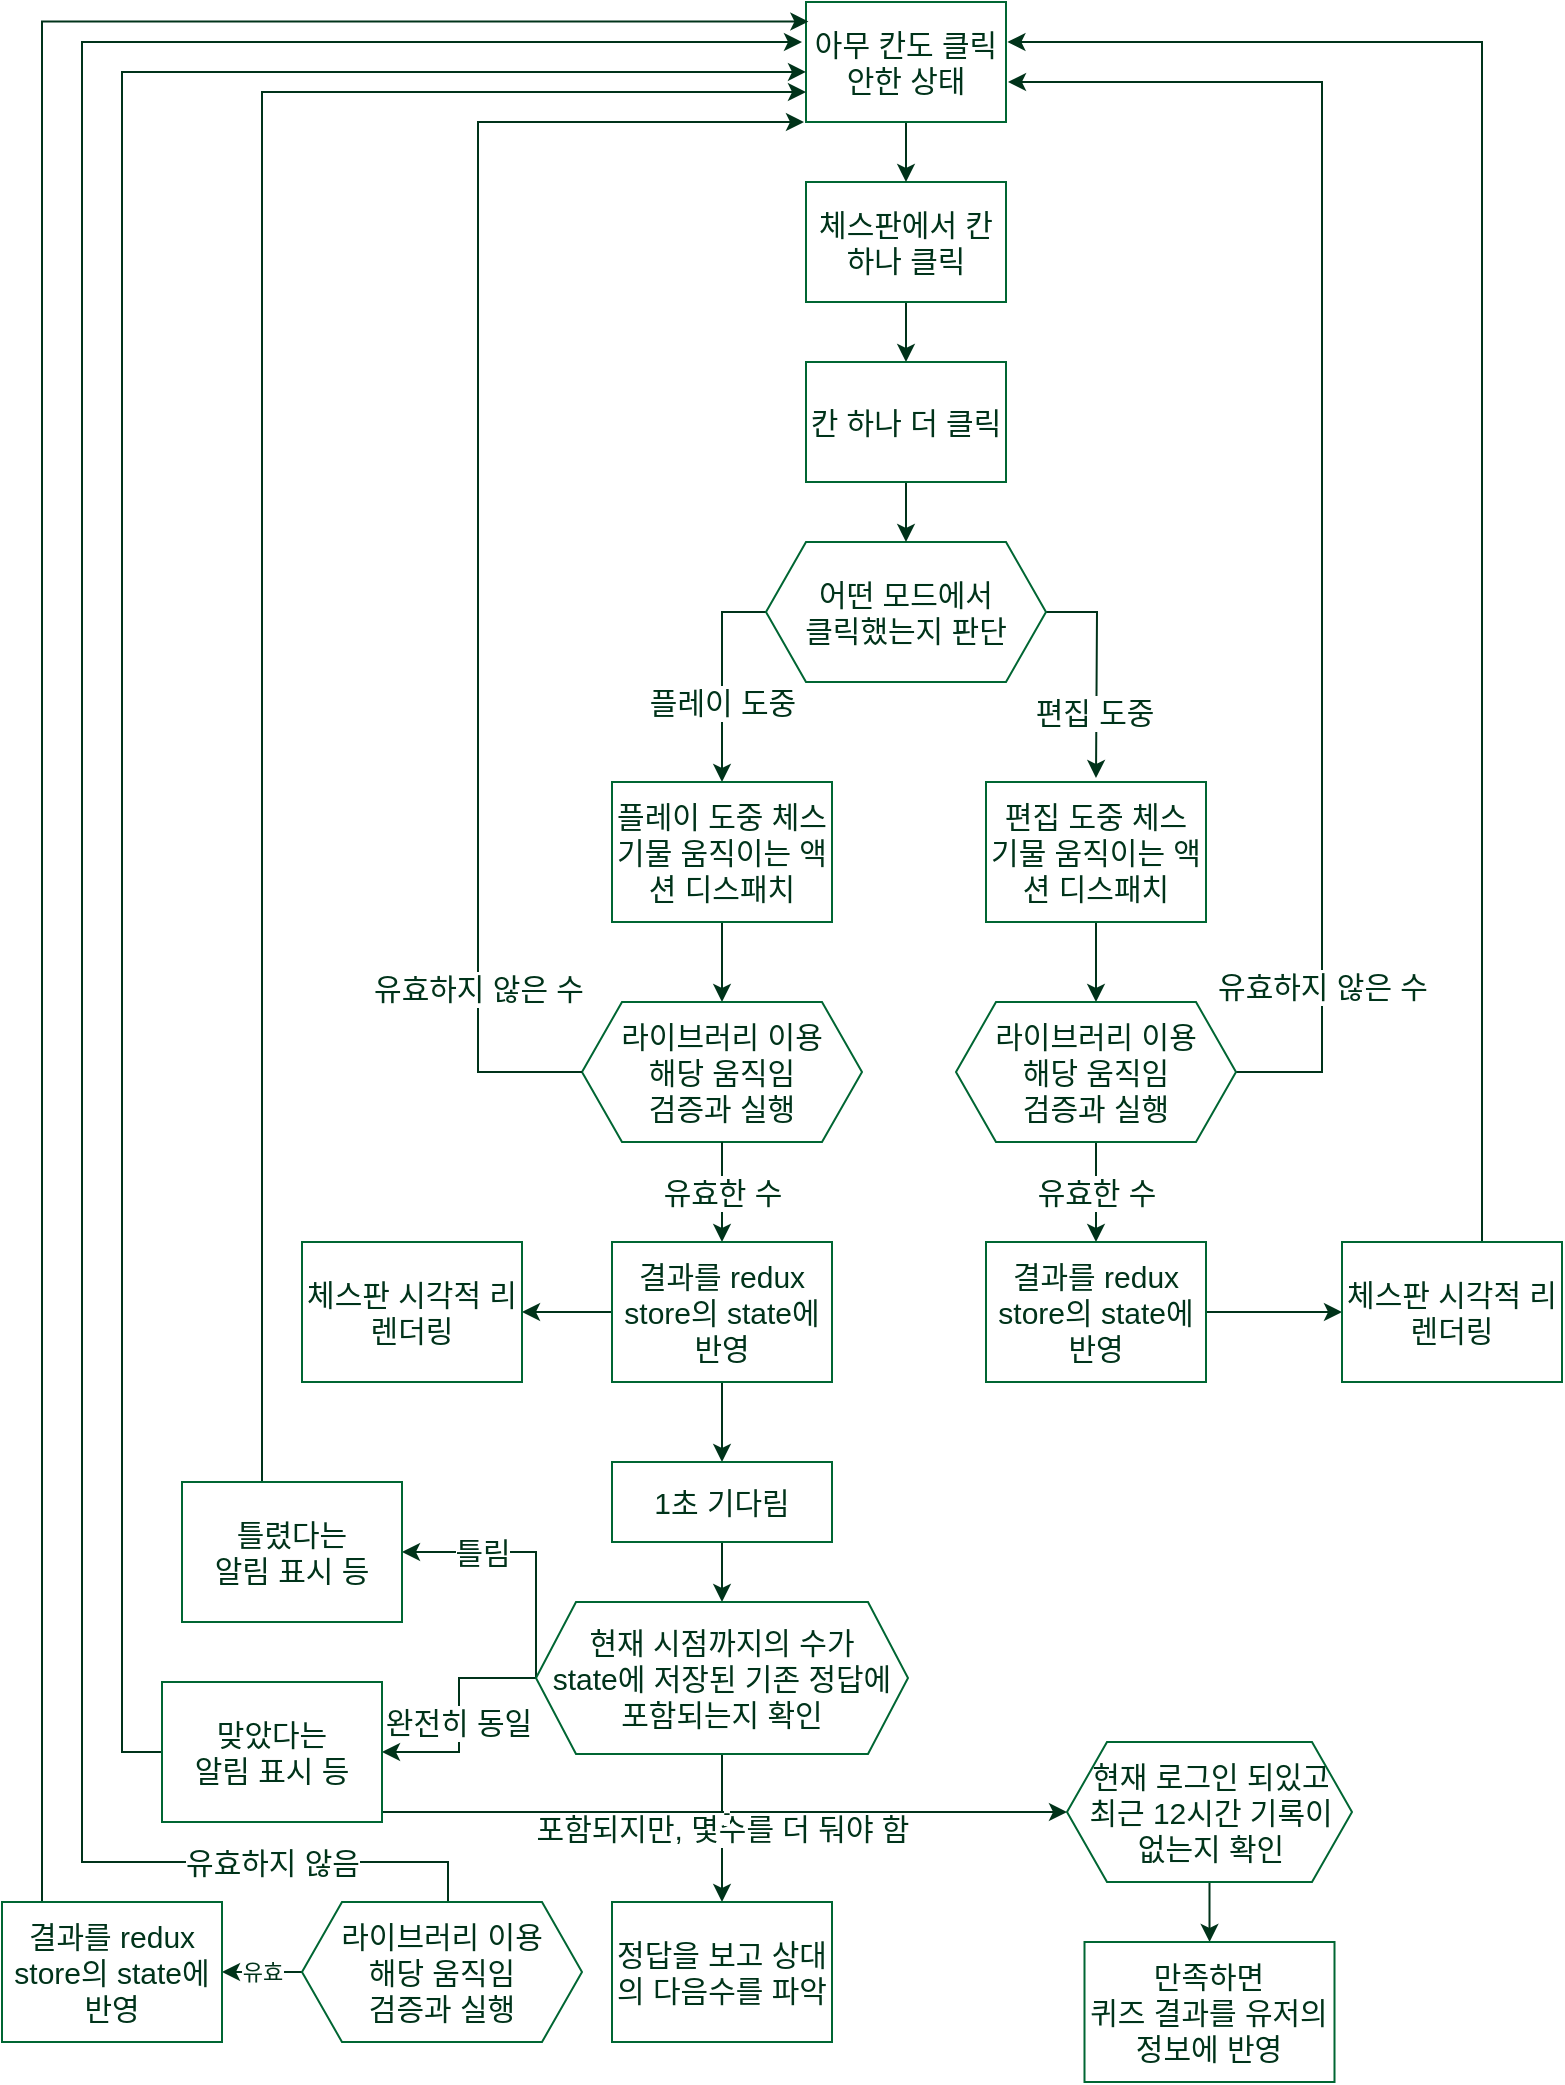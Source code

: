 <mxfile version="14.6.13" type="device"><diagram id="9VEwmFThBZSh7PXhxuG_" name="Page-1"><mxGraphModel dx="1852" dy="1173" grid="1" gridSize="10" guides="1" tooltips="1" connect="1" arrows="1" fold="1" page="1" pageScale="1" pageWidth="827" pageHeight="1169" background="none" math="0" shadow="0"><root><mxCell id="0"/><mxCell id="1" parent="0"/><mxCell id="RbqZ0W1lRckZEUjf3LCB-16" value="" style="edgeStyle=orthogonalEdgeStyle;rounded=0;orthogonalLoop=1;jettySize=auto;html=1;fontColor=#00331A;strokeColor=#00331A;" edge="1" parent="1" source="RbqZ0W1lRckZEUjf3LCB-1" target="RbqZ0W1lRckZEUjf3LCB-9"><mxGeometry relative="1" as="geometry"/></mxCell><mxCell id="RbqZ0W1lRckZEUjf3LCB-1" value="&lt;font style=&quot;font-size: 15px&quot; color=&quot;#00331a&quot;&gt;체스판에서 칸 하나 클릭&lt;/font&gt;" style="whiteSpace=wrap;html=1;strokeColor=#006633;" vertex="1" parent="1"><mxGeometry x="422" y="150" width="100" height="60" as="geometry"/></mxCell><mxCell id="RbqZ0W1lRckZEUjf3LCB-19" value="" style="edgeStyle=orthogonalEdgeStyle;rounded=0;orthogonalLoop=1;jettySize=auto;html=1;fontColor=#00331A;strokeColor=#00331A;" edge="1" parent="1" source="RbqZ0W1lRckZEUjf3LCB-4" target="RbqZ0W1lRckZEUjf3LCB-1"><mxGeometry relative="1" as="geometry"/></mxCell><mxCell id="RbqZ0W1lRckZEUjf3LCB-4" value="&lt;span style=&quot;font-size: 15px&quot;&gt;&lt;font color=&quot;#00331a&quot;&gt;아무 칸도 클릭 안한 상태&lt;/font&gt;&lt;/span&gt;" style="whiteSpace=wrap;html=1;strokeColor=#006633;" vertex="1" parent="1"><mxGeometry x="422" y="60" width="100" height="60" as="geometry"/></mxCell><mxCell id="RbqZ0W1lRckZEUjf3LCB-13" value="&lt;font style=&quot;font-size: 15px&quot;&gt;플레이 도중&lt;/font&gt;" style="edgeStyle=orthogonalEdgeStyle;rounded=0;orthogonalLoop=1;jettySize=auto;html=1;strokeColor=#00331A;fontColor=#00331A;entryX=0.5;entryY=0;entryDx=0;entryDy=0;" edge="1" parent="1" source="RbqZ0W1lRckZEUjf3LCB-8" target="RbqZ0W1lRckZEUjf3LCB-18"><mxGeometry x="0.252" relative="1" as="geometry"><mxPoint x="472" y="450" as="targetPoint"/><Array as="points"><mxPoint x="380" y="365"/></Array><mxPoint as="offset"/></mxGeometry></mxCell><mxCell id="RbqZ0W1lRckZEUjf3LCB-21" style="edgeStyle=orthogonalEdgeStyle;rounded=0;orthogonalLoop=1;jettySize=auto;html=1;fontColor=#00331A;strokeColor=#00331A;exitX=1;exitY=0.5;exitDx=0;exitDy=0;" edge="1" parent="1" source="RbqZ0W1lRckZEUjf3LCB-8"><mxGeometry relative="1" as="geometry"><mxPoint x="567" y="448" as="targetPoint"/></mxGeometry></mxCell><mxCell id="RbqZ0W1lRckZEUjf3LCB-22" value="&lt;font style=&quot;font-size: 15px&quot;&gt;편집 도중&lt;/font&gt;" style="edgeLabel;html=1;align=center;verticalAlign=middle;resizable=0;points=[];fontColor=#00331A;" vertex="1" connectable="0" parent="RbqZ0W1lRckZEUjf3LCB-21"><mxGeometry x="0.38" y="-1" relative="1" as="geometry"><mxPoint as="offset"/></mxGeometry></mxCell><mxCell id="RbqZ0W1lRckZEUjf3LCB-8" value="&lt;font color=&quot;#00331a&quot;&gt;&lt;span style=&quot;font-size: 15px&quot;&gt;어떤 모드에서 &lt;br&gt;클릭했는지 판단&lt;/span&gt;&lt;/font&gt;" style="shape=hexagon;perimeter=hexagonPerimeter2;whiteSpace=wrap;html=1;fixedSize=1;strokeColor=#006633;" vertex="1" parent="1"><mxGeometry x="402" y="330" width="140" height="70" as="geometry"/></mxCell><mxCell id="RbqZ0W1lRckZEUjf3LCB-17" value="" style="edgeStyle=orthogonalEdgeStyle;rounded=0;orthogonalLoop=1;jettySize=auto;html=1;fontColor=#00331A;strokeColor=#00331A;" edge="1" parent="1" source="RbqZ0W1lRckZEUjf3LCB-9" target="RbqZ0W1lRckZEUjf3LCB-8"><mxGeometry relative="1" as="geometry"/></mxCell><mxCell id="RbqZ0W1lRckZEUjf3LCB-9" value="&lt;font style=&quot;font-size: 15px&quot; color=&quot;#00331a&quot;&gt;칸 하나 더 클릭&lt;/font&gt;" style="whiteSpace=wrap;html=1;strokeColor=#006633;" vertex="1" parent="1"><mxGeometry x="422" y="240" width="100" height="60" as="geometry"/></mxCell><mxCell id="RbqZ0W1lRckZEUjf3LCB-31" value="" style="edgeStyle=orthogonalEdgeStyle;rounded=0;orthogonalLoop=1;jettySize=auto;html=1;fontColor=#00331A;strokeColor=#00331A;" edge="1" parent="1" source="RbqZ0W1lRckZEUjf3LCB-18" target="RbqZ0W1lRckZEUjf3LCB-30"><mxGeometry relative="1" as="geometry"/></mxCell><mxCell id="RbqZ0W1lRckZEUjf3LCB-18" value="&lt;font color=&quot;#00331a&quot;&gt;&lt;span style=&quot;font-size: 15px&quot;&gt;플레이 도중 체스 기물 움직이는 액션 디스패치&lt;/span&gt;&lt;/font&gt;" style="whiteSpace=wrap;html=1;strokeColor=#006633;" vertex="1" parent="1"><mxGeometry x="325" y="450" width="110" height="70" as="geometry"/></mxCell><mxCell id="RbqZ0W1lRckZEUjf3LCB-24" value="" style="edgeStyle=orthogonalEdgeStyle;rounded=0;orthogonalLoop=1;jettySize=auto;html=1;fontColor=#00331A;strokeColor=#00331A;" edge="1" parent="1" source="RbqZ0W1lRckZEUjf3LCB-20" target="RbqZ0W1lRckZEUjf3LCB-23"><mxGeometry relative="1" as="geometry"/></mxCell><mxCell id="RbqZ0W1lRckZEUjf3LCB-20" value="&lt;font color=&quot;#00331a&quot;&gt;&lt;span style=&quot;font-size: 15px&quot;&gt;편집 도중 체스 기물 움직이는 액션 디스패치&lt;/span&gt;&lt;/font&gt;" style="whiteSpace=wrap;html=1;strokeColor=#006633;" vertex="1" parent="1"><mxGeometry x="512" y="450" width="110" height="70" as="geometry"/></mxCell><mxCell id="RbqZ0W1lRckZEUjf3LCB-25" value="&lt;font style=&quot;font-size: 15px&quot;&gt;유효하지 않은 수&lt;/font&gt;" style="edgeStyle=orthogonalEdgeStyle;rounded=0;orthogonalLoop=1;jettySize=auto;html=1;exitX=1;exitY=0.5;exitDx=0;exitDy=0;fontColor=#00331A;strokeColor=#00331A;" edge="1" parent="1" source="RbqZ0W1lRckZEUjf3LCB-23"><mxGeometry x="-0.751" relative="1" as="geometry"><mxPoint x="523" y="100" as="targetPoint"/><Array as="points"><mxPoint x="680" y="595"/><mxPoint x="680" y="100"/></Array><mxPoint as="offset"/></mxGeometry></mxCell><mxCell id="RbqZ0W1lRckZEUjf3LCB-27" value="&lt;font style=&quot;font-size: 15px&quot;&gt;유효한 수&lt;/font&gt;" style="edgeStyle=orthogonalEdgeStyle;rounded=0;orthogonalLoop=1;jettySize=auto;html=1;fontColor=#00331A;strokeColor=#00331A;" edge="1" parent="1" source="RbqZ0W1lRckZEUjf3LCB-23" target="RbqZ0W1lRckZEUjf3LCB-26"><mxGeometry relative="1" as="geometry"/></mxCell><mxCell id="RbqZ0W1lRckZEUjf3LCB-23" value="&lt;font color=&quot;#00331a&quot;&gt;&lt;span style=&quot;font-size: 15px&quot;&gt;라이브러리 이용&lt;br&gt;해당 움직임 &lt;br&gt;검증과 실행&lt;/span&gt;&lt;/font&gt;" style="shape=hexagon;perimeter=hexagonPerimeter2;whiteSpace=wrap;html=1;fixedSize=1;strokeColor=#006633;" vertex="1" parent="1"><mxGeometry x="497" y="560" width="140" height="70" as="geometry"/></mxCell><mxCell id="RbqZ0W1lRckZEUjf3LCB-29" value="" style="edgeStyle=orthogonalEdgeStyle;rounded=0;orthogonalLoop=1;jettySize=auto;html=1;fontColor=#00331A;strokeColor=#00331A;" edge="1" parent="1" source="RbqZ0W1lRckZEUjf3LCB-26" target="RbqZ0W1lRckZEUjf3LCB-28"><mxGeometry relative="1" as="geometry"/></mxCell><mxCell id="RbqZ0W1lRckZEUjf3LCB-26" value="&lt;font color=&quot;#00331a&quot;&gt;&lt;span style=&quot;font-size: 15px&quot;&gt;결과를 redux store의 state에 반영&lt;/span&gt;&lt;/font&gt;" style="whiteSpace=wrap;html=1;strokeColor=#006633;" vertex="1" parent="1"><mxGeometry x="512" y="680" width="110" height="70" as="geometry"/></mxCell><mxCell id="RbqZ0W1lRckZEUjf3LCB-37" style="edgeStyle=orthogonalEdgeStyle;rounded=0;orthogonalLoop=1;jettySize=auto;html=1;fontColor=#00331A;strokeColor=#00331A;entryX=1.007;entryY=0.333;entryDx=0;entryDy=0;entryPerimeter=0;" edge="1" parent="1" source="RbqZ0W1lRckZEUjf3LCB-28" target="RbqZ0W1lRckZEUjf3LCB-4"><mxGeometry relative="1" as="geometry"><mxPoint x="745" y="70" as="targetPoint"/><Array as="points"><mxPoint x="760" y="80"/></Array></mxGeometry></mxCell><mxCell id="RbqZ0W1lRckZEUjf3LCB-28" value="&lt;font color=&quot;#00331a&quot;&gt;&lt;span style=&quot;font-size: 15px&quot;&gt;체스판 시각적 리렌더링&lt;/span&gt;&lt;/font&gt;" style="whiteSpace=wrap;html=1;strokeColor=#006633;" vertex="1" parent="1"><mxGeometry x="690" y="680" width="110" height="70" as="geometry"/></mxCell><mxCell id="RbqZ0W1lRckZEUjf3LCB-30" value="&lt;span style=&quot;color: rgb(0 , 51 , 26) ; font-size: 15px&quot;&gt;라이브러리 이용&lt;/span&gt;&lt;br style=&quot;color: rgb(0 , 51 , 26) ; font-size: 15px&quot;&gt;&lt;span style=&quot;color: rgb(0 , 51 , 26) ; font-size: 15px&quot;&gt;해당 움직임&lt;/span&gt;&lt;br style=&quot;color: rgb(0 , 51 , 26) ; font-size: 15px&quot;&gt;&lt;span style=&quot;color: rgb(0 , 51 , 26) ; font-size: 15px&quot;&gt;검증과 실행&lt;/span&gt;" style="shape=hexagon;perimeter=hexagonPerimeter2;whiteSpace=wrap;html=1;fixedSize=1;strokeColor=#006633;" vertex="1" parent="1"><mxGeometry x="310" y="560" width="140" height="70" as="geometry"/></mxCell><mxCell id="RbqZ0W1lRckZEUjf3LCB-32" value="&lt;font style=&quot;font-size: 15px&quot;&gt;유효하지 않은 수&lt;/font&gt;" style="edgeStyle=orthogonalEdgeStyle;rounded=0;orthogonalLoop=1;jettySize=auto;html=1;exitX=0;exitY=0.5;exitDx=0;exitDy=0;fontColor=#00331A;strokeColor=#00331A;" edge="1" parent="1" source="RbqZ0W1lRckZEUjf3LCB-30"><mxGeometry x="-0.727" relative="1" as="geometry"><mxPoint x="421" y="120" as="targetPoint"/><mxPoint x="215" y="605" as="sourcePoint"/><Array as="points"><mxPoint x="258" y="595"/><mxPoint x="258" y="120"/><mxPoint x="421" y="120"/></Array><mxPoint as="offset"/></mxGeometry></mxCell><mxCell id="RbqZ0W1lRckZEUjf3LCB-33" value="&lt;font style=&quot;font-size: 15px&quot;&gt;유효한 수&lt;/font&gt;" style="edgeStyle=orthogonalEdgeStyle;rounded=0;orthogonalLoop=1;jettySize=auto;html=1;fontColor=#00331A;strokeColor=#00331A;exitX=0.5;exitY=1;exitDx=0;exitDy=0;" edge="1" parent="1" target="RbqZ0W1lRckZEUjf3LCB-35" source="RbqZ0W1lRckZEUjf3LCB-30"><mxGeometry relative="1" as="geometry"><mxPoint x="380" y="640" as="sourcePoint"/></mxGeometry></mxCell><mxCell id="RbqZ0W1lRckZEUjf3LCB-34" value="" style="edgeStyle=orthogonalEdgeStyle;rounded=0;orthogonalLoop=1;jettySize=auto;html=1;fontColor=#00331A;strokeColor=#00331A;" edge="1" parent="1" source="RbqZ0W1lRckZEUjf3LCB-35" target="RbqZ0W1lRckZEUjf3LCB-36"><mxGeometry relative="1" as="geometry"/></mxCell><mxCell id="RbqZ0W1lRckZEUjf3LCB-39" value="" style="edgeStyle=orthogonalEdgeStyle;rounded=0;orthogonalLoop=1;jettySize=auto;html=1;fontColor=#00331A;strokeColor=#00331A;" edge="1" parent="1" source="RbqZ0W1lRckZEUjf3LCB-35" target="RbqZ0W1lRckZEUjf3LCB-38"><mxGeometry relative="1" as="geometry"/></mxCell><mxCell id="RbqZ0W1lRckZEUjf3LCB-35" value="&lt;font color=&quot;#00331a&quot;&gt;&lt;span style=&quot;font-size: 15px&quot;&gt;결과를 redux store의 state에 반영&lt;/span&gt;&lt;/font&gt;" style="whiteSpace=wrap;html=1;strokeColor=#006633;" vertex="1" parent="1"><mxGeometry x="325" y="680" width="110" height="70" as="geometry"/></mxCell><mxCell id="RbqZ0W1lRckZEUjf3LCB-36" value="&lt;font color=&quot;#00331a&quot;&gt;&lt;span style=&quot;font-size: 15px&quot;&gt;체스판 시각적 리렌더링&lt;/span&gt;&lt;/font&gt;" style="whiteSpace=wrap;html=1;strokeColor=#006633;" vertex="1" parent="1"><mxGeometry x="170" y="680" width="110" height="70" as="geometry"/></mxCell><mxCell id="RbqZ0W1lRckZEUjf3LCB-41" value="" style="edgeStyle=orthogonalEdgeStyle;rounded=0;orthogonalLoop=1;jettySize=auto;html=1;fontColor=#00331A;strokeColor=#00331A;" edge="1" parent="1" source="RbqZ0W1lRckZEUjf3LCB-38" target="RbqZ0W1lRckZEUjf3LCB-40"><mxGeometry relative="1" as="geometry"/></mxCell><mxCell id="RbqZ0W1lRckZEUjf3LCB-38" value="&lt;font color=&quot;#00331a&quot;&gt;&lt;span style=&quot;font-size: 15px&quot;&gt;1초 기다림&lt;/span&gt;&lt;/font&gt;" style="whiteSpace=wrap;html=1;strokeColor=#006633;" vertex="1" parent="1"><mxGeometry x="325" y="790" width="110" height="40" as="geometry"/></mxCell><mxCell id="RbqZ0W1lRckZEUjf3LCB-44" value="" style="edgeStyle=orthogonalEdgeStyle;rounded=0;orthogonalLoop=1;jettySize=auto;html=1;fontColor=#00331A;strokeColor=#00331A;exitX=0;exitY=0.5;exitDx=0;exitDy=0;" edge="1" parent="1" source="RbqZ0W1lRckZEUjf3LCB-40" target="RbqZ0W1lRckZEUjf3LCB-43"><mxGeometry relative="1" as="geometry"><Array as="points"><mxPoint x="287" y="835"/></Array></mxGeometry></mxCell><mxCell id="RbqZ0W1lRckZEUjf3LCB-46" value="&lt;font style=&quot;font-size: 15px&quot;&gt;틀림&lt;/font&gt;" style="edgeLabel;html=1;align=center;verticalAlign=middle;resizable=0;points=[];fontColor=#00331A;" vertex="1" connectable="0" parent="RbqZ0W1lRckZEUjf3LCB-44"><mxGeometry x="0.033" relative="1" as="geometry"><mxPoint x="-23" as="offset"/></mxGeometry></mxCell><mxCell id="RbqZ0W1lRckZEUjf3LCB-48" value="" style="edgeStyle=orthogonalEdgeStyle;rounded=0;orthogonalLoop=1;jettySize=auto;html=1;fontColor=#00331A;strokeColor=#00331A;" edge="1" parent="1" source="RbqZ0W1lRckZEUjf3LCB-40" target="RbqZ0W1lRckZEUjf3LCB-47"><mxGeometry relative="1" as="geometry"/></mxCell><mxCell id="RbqZ0W1lRckZEUjf3LCB-49" value="&lt;font style=&quot;font-size: 15px&quot;&gt;완전히 동일&lt;/font&gt;" style="edgeLabel;html=1;align=center;verticalAlign=middle;resizable=0;points=[];fontColor=#00331A;" vertex="1" connectable="0" parent="RbqZ0W1lRckZEUjf3LCB-48"><mxGeometry x="0.332" relative="1" as="geometry"><mxPoint y="-15" as="offset"/></mxGeometry></mxCell><mxCell id="RbqZ0W1lRckZEUjf3LCB-53" value="&lt;font style=&quot;font-size: 15px&quot;&gt;포함되지만, 몇수를 더 둬야 함&lt;/font&gt;" style="edgeStyle=orthogonalEdgeStyle;rounded=0;orthogonalLoop=1;jettySize=auto;html=1;fontColor=#00331A;strokeColor=#00331A;" edge="1" parent="1" source="RbqZ0W1lRckZEUjf3LCB-40" target="RbqZ0W1lRckZEUjf3LCB-52"><mxGeometry relative="1" as="geometry"/></mxCell><mxCell id="RbqZ0W1lRckZEUjf3LCB-40" value="&lt;font color=&quot;#00331a&quot;&gt;&lt;span style=&quot;font-size: 15px&quot;&gt;현재 시점까지의 수가 &lt;br&gt;state에 저장된 기존 정답에 &lt;br&gt;포함되는지 확인&lt;/span&gt;&lt;/font&gt;" style="shape=hexagon;perimeter=hexagonPerimeter2;whiteSpace=wrap;html=1;fixedSize=1;strokeColor=#006633;" vertex="1" parent="1"><mxGeometry x="287" y="860" width="186" height="76" as="geometry"/></mxCell><mxCell id="RbqZ0W1lRckZEUjf3LCB-45" value="" style="edgeStyle=orthogonalEdgeStyle;rounded=0;orthogonalLoop=1;jettySize=auto;html=1;fontColor=#00331A;strokeColor=#00331A;entryX=0;entryY=0.75;entryDx=0;entryDy=0;" edge="1" parent="1" source="RbqZ0W1lRckZEUjf3LCB-43" target="RbqZ0W1lRckZEUjf3LCB-4"><mxGeometry relative="1" as="geometry"><mxPoint x="420" y="80" as="targetPoint"/><Array as="points"><mxPoint x="150" y="105"/></Array></mxGeometry></mxCell><mxCell id="RbqZ0W1lRckZEUjf3LCB-43" value="&lt;font color=&quot;#00331a&quot;&gt;&lt;span style=&quot;font-size: 15px&quot;&gt;틀렸다는 &lt;br&gt;알림 표시 등&lt;/span&gt;&lt;/font&gt;" style="whiteSpace=wrap;html=1;strokeColor=#006633;" vertex="1" parent="1"><mxGeometry x="110" y="800" width="110" height="70" as="geometry"/></mxCell><mxCell id="RbqZ0W1lRckZEUjf3LCB-50" style="edgeStyle=orthogonalEdgeStyle;rounded=0;orthogonalLoop=1;jettySize=auto;html=1;exitX=0;exitY=0.5;exitDx=0;exitDy=0;fontColor=#00331A;strokeColor=#00331A;entryX=0;entryY=0.583;entryDx=0;entryDy=0;entryPerimeter=0;" edge="1" parent="1" source="RbqZ0W1lRckZEUjf3LCB-47" target="RbqZ0W1lRckZEUjf3LCB-4"><mxGeometry relative="1" as="geometry"><mxPoint x="90" y="90" as="targetPoint"/></mxGeometry></mxCell><mxCell id="RbqZ0W1lRckZEUjf3LCB-63" value="-" style="edgeStyle=orthogonalEdgeStyle;rounded=0;orthogonalLoop=1;jettySize=auto;html=1;fontColor=#00331A;strokeColor=#00331A;entryX=0;entryY=0.5;entryDx=0;entryDy=0;" edge="1" parent="1" source="RbqZ0W1lRckZEUjf3LCB-47" target="RbqZ0W1lRckZEUjf3LCB-64"><mxGeometry relative="1" as="geometry"><mxPoint x="550" y="960" as="targetPoint"/><Array as="points"><mxPoint x="230" y="965"/><mxPoint x="230" y="965"/></Array></mxGeometry></mxCell><mxCell id="RbqZ0W1lRckZEUjf3LCB-47" value="&lt;font color=&quot;#00331a&quot;&gt;&lt;span style=&quot;font-size: 15px&quot;&gt;맞았다는 &lt;br&gt;알림 표시 등&lt;/span&gt;&lt;/font&gt;" style="whiteSpace=wrap;html=1;strokeColor=#006633;" vertex="1" parent="1"><mxGeometry x="100" y="900" width="110" height="70" as="geometry"/></mxCell><mxCell id="RbqZ0W1lRckZEUjf3LCB-52" value="&lt;font color=&quot;#00331a&quot;&gt;&lt;span style=&quot;font-size: 15px&quot;&gt;정답을 보고 상대의 다음수를 파악&lt;/span&gt;&lt;/font&gt;" style="whiteSpace=wrap;html=1;strokeColor=#006633;" vertex="1" parent="1"><mxGeometry x="325" y="1010" width="110" height="70" as="geometry"/></mxCell><mxCell id="RbqZ0W1lRckZEUjf3LCB-57" value="유효" style="edgeStyle=orthogonalEdgeStyle;rounded=0;orthogonalLoop=1;jettySize=auto;html=1;fontColor=#00331A;strokeColor=#00331A;" edge="1" parent="1" source="RbqZ0W1lRckZEUjf3LCB-54" target="RbqZ0W1lRckZEUjf3LCB-55"><mxGeometry relative="1" as="geometry"/></mxCell><mxCell id="RbqZ0W1lRckZEUjf3LCB-58" style="edgeStyle=orthogonalEdgeStyle;rounded=0;orthogonalLoop=1;jettySize=auto;html=1;fontColor=#00331A;strokeColor=#00331A;exitX=0.565;exitY=0.003;exitDx=0;exitDy=0;exitPerimeter=0;" edge="1" parent="1" source="RbqZ0W1lRckZEUjf3LCB-54"><mxGeometry relative="1" as="geometry"><mxPoint x="420" y="80" as="targetPoint"/><mxPoint x="260" y="990" as="sourcePoint"/><Array as="points"><mxPoint x="243" y="1010"/><mxPoint x="243" y="990"/><mxPoint x="60" y="990"/><mxPoint x="60" y="80"/></Array></mxGeometry></mxCell><mxCell id="RbqZ0W1lRckZEUjf3LCB-59" value="&lt;font style=&quot;font-size: 15px&quot;&gt;유효하지 않음&lt;/font&gt;" style="edgeLabel;html=1;align=center;verticalAlign=middle;resizable=0;points=[];fontColor=#00331A;" vertex="1" connectable="0" parent="RbqZ0W1lRckZEUjf3LCB-58"><mxGeometry x="-0.772" relative="1" as="geometry"><mxPoint x="54" as="offset"/></mxGeometry></mxCell><mxCell id="RbqZ0W1lRckZEUjf3LCB-54" value="&lt;font color=&quot;#00331a&quot;&gt;&lt;span style=&quot;font-size: 15px&quot;&gt;라이브러리 이용&lt;br&gt;해당 움직임 &lt;br&gt;검증과 실행&lt;/span&gt;&lt;/font&gt;" style="shape=hexagon;perimeter=hexagonPerimeter2;whiteSpace=wrap;html=1;fixedSize=1;strokeColor=#006633;" vertex="1" parent="1"><mxGeometry x="170" y="1010" width="140" height="70" as="geometry"/></mxCell><mxCell id="RbqZ0W1lRckZEUjf3LCB-60" style="edgeStyle=orthogonalEdgeStyle;rounded=0;orthogonalLoop=1;jettySize=auto;html=1;fontColor=#00331A;strokeColor=#00331A;entryX=0.012;entryY=0.163;entryDx=0;entryDy=0;entryPerimeter=0;" edge="1" parent="1" source="RbqZ0W1lRckZEUjf3LCB-55" target="RbqZ0W1lRckZEUjf3LCB-4"><mxGeometry relative="1" as="geometry"><mxPoint x="30" y="41.2" as="targetPoint"/><Array as="points"><mxPoint x="40" y="70"/></Array></mxGeometry></mxCell><mxCell id="RbqZ0W1lRckZEUjf3LCB-55" value="&lt;font color=&quot;#00331a&quot;&gt;&lt;span style=&quot;font-size: 15px&quot;&gt;결과를 redux store의 state에 반영&lt;/span&gt;&lt;/font&gt;" style="whiteSpace=wrap;html=1;strokeColor=#006633;" vertex="1" parent="1"><mxGeometry x="20" y="1010" width="110" height="70" as="geometry"/></mxCell><mxCell id="RbqZ0W1lRckZEUjf3LCB-66" value="" style="edgeStyle=orthogonalEdgeStyle;rounded=0;orthogonalLoop=1;jettySize=auto;html=1;fontColor=#00331A;strokeColor=#00331A;" edge="1" parent="1" source="RbqZ0W1lRckZEUjf3LCB-64" target="RbqZ0W1lRckZEUjf3LCB-65"><mxGeometry relative="1" as="geometry"/></mxCell><mxCell id="RbqZ0W1lRckZEUjf3LCB-64" value="&lt;font color=&quot;#00331a&quot;&gt;&lt;span style=&quot;font-size: 15px&quot;&gt;현재 로그인 되있고&lt;br&gt;최근 12시간 기록이 &lt;br&gt;없는지 확인&lt;br&gt;&lt;/span&gt;&lt;/font&gt;" style="shape=hexagon;perimeter=hexagonPerimeter2;whiteSpace=wrap;html=1;fixedSize=1;strokeColor=#006633;" vertex="1" parent="1"><mxGeometry x="552.5" y="930" width="142.5" height="70" as="geometry"/></mxCell><mxCell id="RbqZ0W1lRckZEUjf3LCB-65" value="&lt;font color=&quot;#00331a&quot;&gt;&lt;span style=&quot;font-size: 15px&quot;&gt;만족하면 &lt;br&gt;퀴즈 결과를 유저의 정보에 반영&lt;/span&gt;&lt;/font&gt;" style="whiteSpace=wrap;html=1;strokeColor=#006633;" vertex="1" parent="1"><mxGeometry x="561.25" y="1030" width="125" height="70" as="geometry"/></mxCell></root></mxGraphModel></diagram></mxfile>